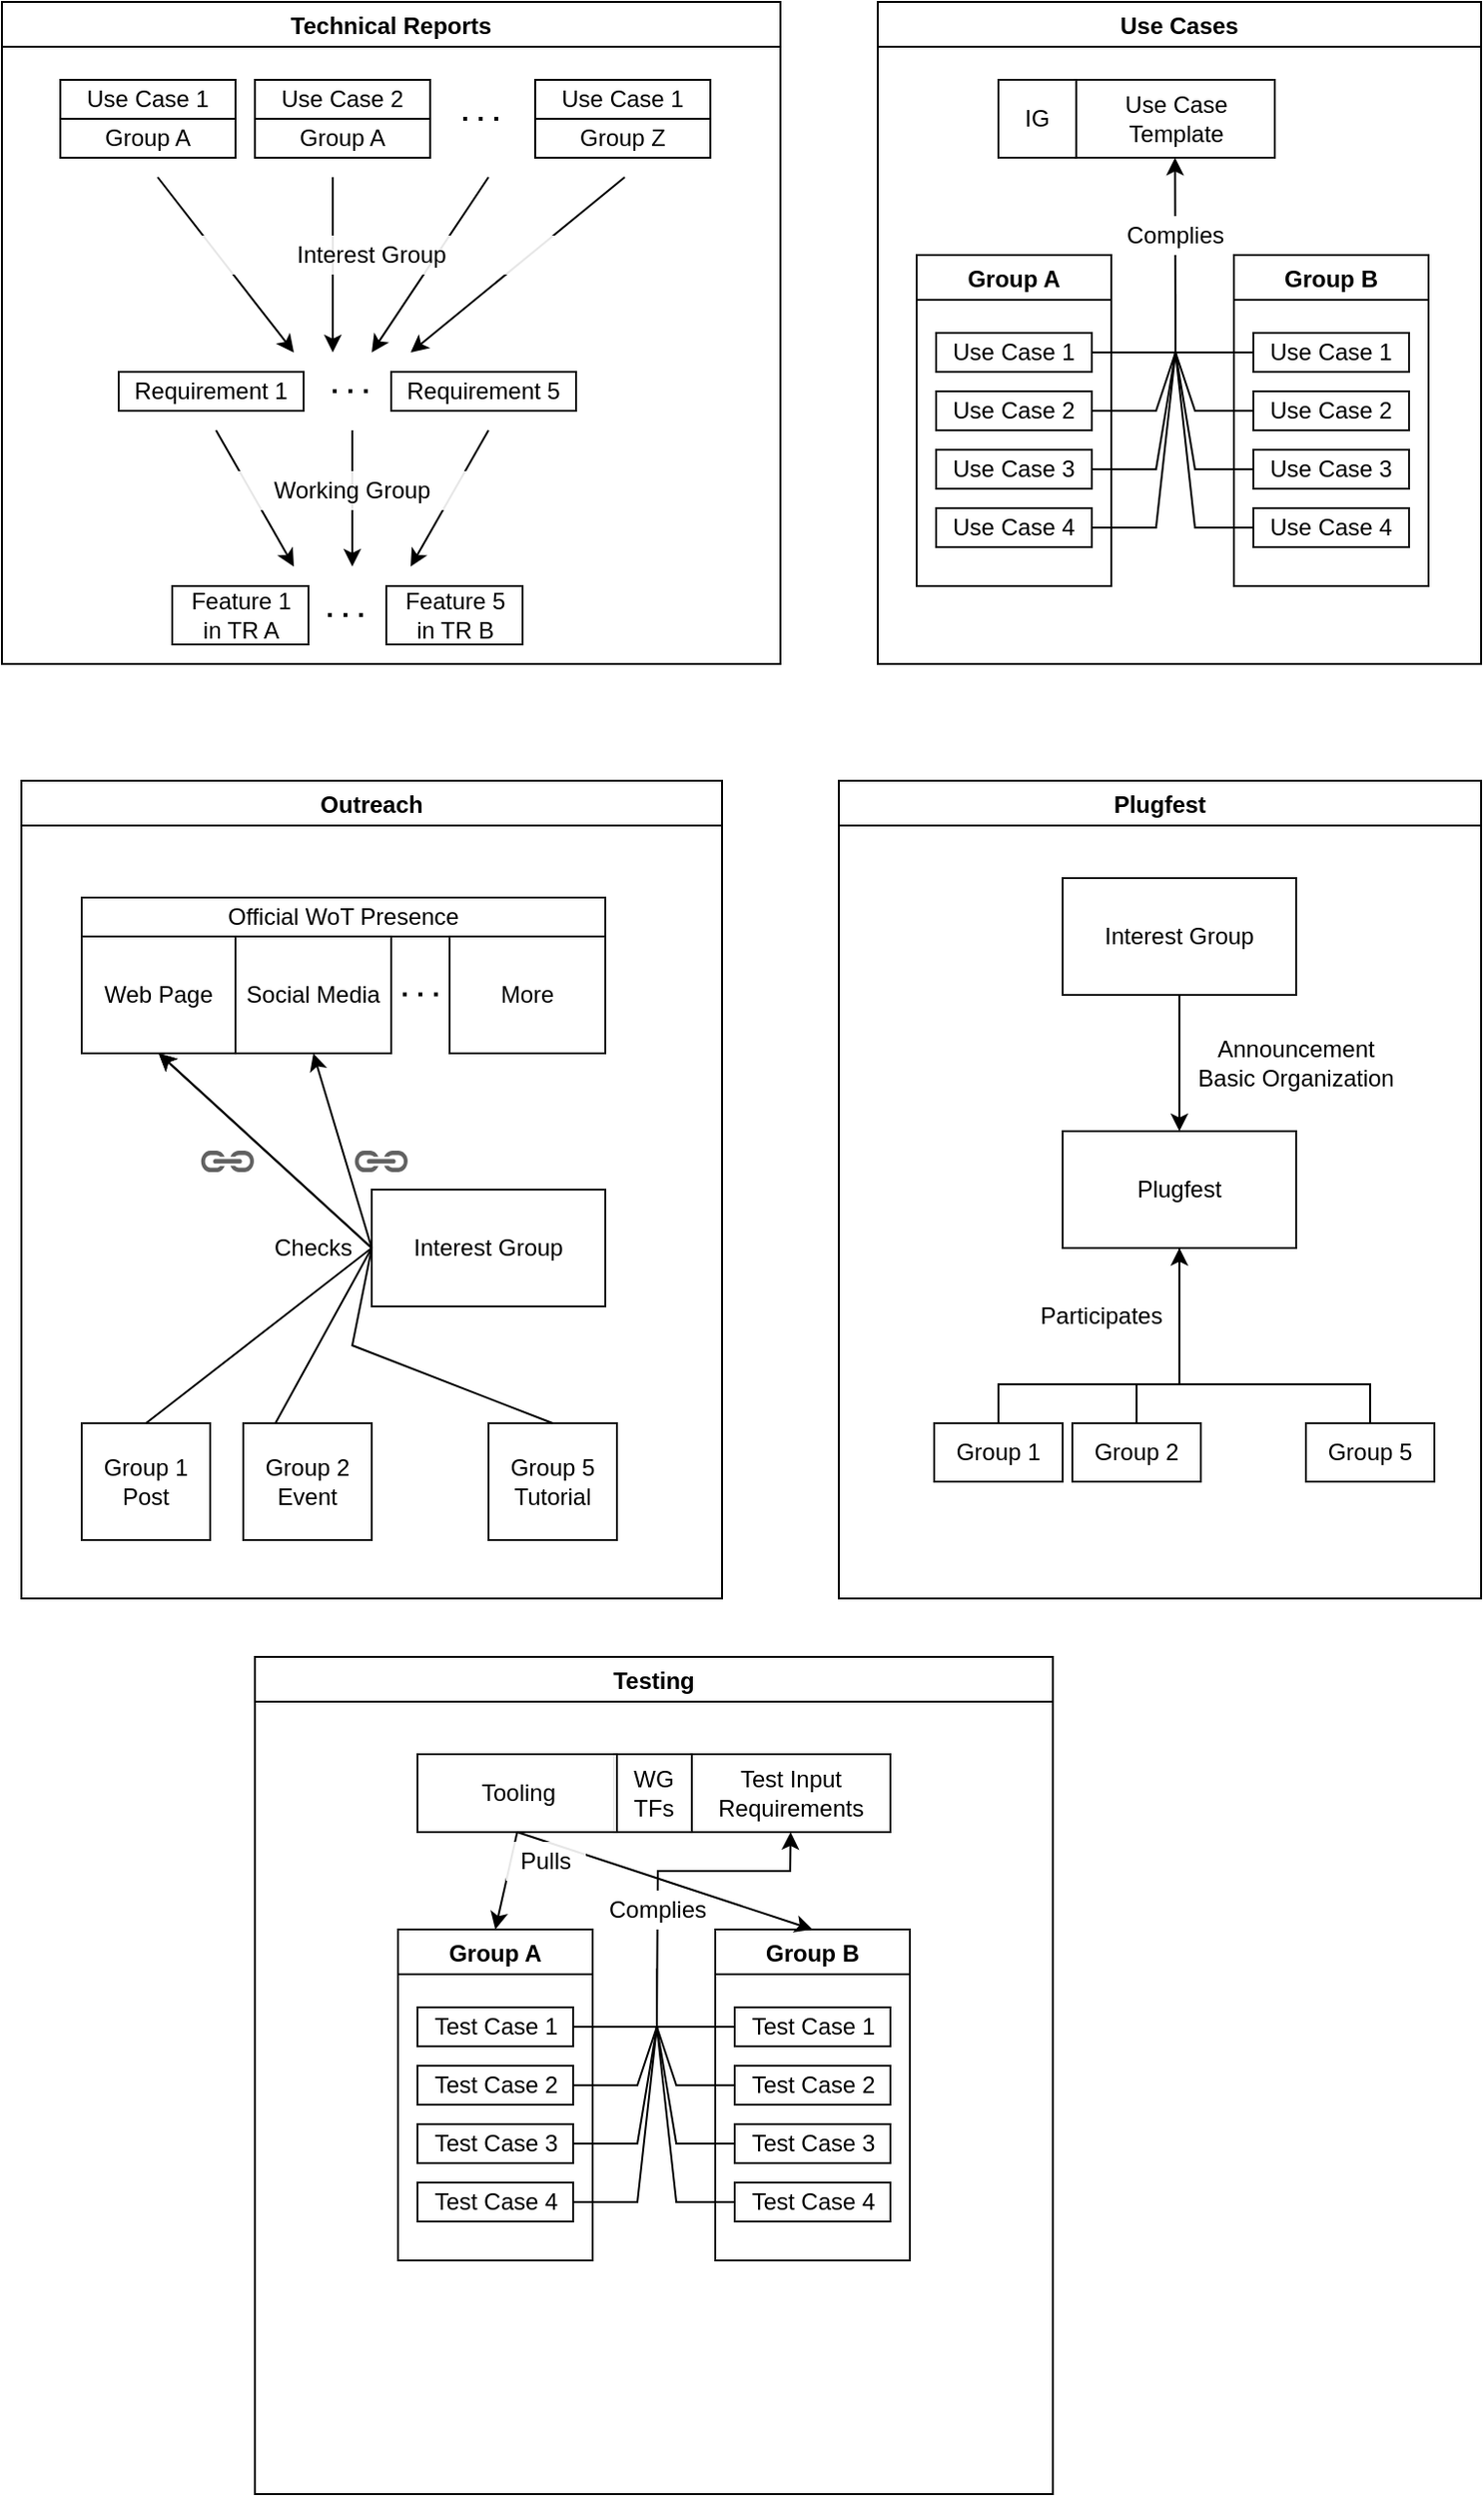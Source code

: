 <mxfile version="20.8.16" type="device"><diagram name="Page-1" id="QOIE3eYAXebJmEI2M_J3"><mxGraphModel dx="1121" dy="774" grid="1" gridSize="10" guides="1" tooltips="1" connect="1" arrows="1" fold="1" page="1" pageScale="1" pageWidth="827" pageHeight="1169" math="0" shadow="0"><root><mxCell id="0"/><mxCell id="1" parent="0"/><mxCell id="3zp3vLfGH_R06svsVB3q-1" value="Technical Reports" style="swimlane;" parent="1" vertex="1"><mxGeometry x="50" y="80" width="400" height="340" as="geometry"/></mxCell><mxCell id="3zp3vLfGH_R06svsVB3q-13" value="" style="endArrow=classic;html=1;rounded=0;" parent="3zp3vLfGH_R06svsVB3q-1" edge="1"><mxGeometry width="50" height="50" relative="1" as="geometry"><mxPoint x="80" y="90" as="sourcePoint"/><mxPoint x="150" y="180" as="targetPoint"/></mxGeometry></mxCell><mxCell id="3zp3vLfGH_R06svsVB3q-15" value="" style="group" parent="3zp3vLfGH_R06svsVB3q-1" vertex="1" connectable="0"><mxGeometry x="30" y="40" width="334" height="40" as="geometry"/></mxCell><mxCell id="3zp3vLfGH_R06svsVB3q-6" value="Use Case 1" style="rounded=0;whiteSpace=wrap;html=1;" parent="3zp3vLfGH_R06svsVB3q-15" vertex="1"><mxGeometry width="90" height="20" as="geometry"/></mxCell><mxCell id="3zp3vLfGH_R06svsVB3q-9" value="Group A" style="rounded=0;whiteSpace=wrap;html=1;" parent="3zp3vLfGH_R06svsVB3q-15" vertex="1"><mxGeometry x="100" y="20" width="90" height="20" as="geometry"/></mxCell><mxCell id="3zp3vLfGH_R06svsVB3q-10" value="Use Case 1" style="rounded=0;whiteSpace=wrap;html=1;" parent="3zp3vLfGH_R06svsVB3q-15" vertex="1"><mxGeometry x="244" width="90" height="20" as="geometry"/></mxCell><mxCell id="3zp3vLfGH_R06svsVB3q-14" value="" style="group" parent="3zp3vLfGH_R06svsVB3q-15" vertex="1" connectable="0"><mxGeometry width="334" height="40" as="geometry"/></mxCell><mxCell id="3zp3vLfGH_R06svsVB3q-7" value="Group A" style="rounded=0;whiteSpace=wrap;html=1;" parent="3zp3vLfGH_R06svsVB3q-14" vertex="1"><mxGeometry y="20" width="90" height="20" as="geometry"/></mxCell><mxCell id="3zp3vLfGH_R06svsVB3q-8" value="Use Case 2" style="rounded=0;whiteSpace=wrap;html=1;" parent="3zp3vLfGH_R06svsVB3q-14" vertex="1"><mxGeometry x="100" width="90" height="20" as="geometry"/></mxCell><mxCell id="3zp3vLfGH_R06svsVB3q-11" value="Group Z" style="rounded=0;whiteSpace=wrap;html=1;" parent="3zp3vLfGH_R06svsVB3q-14" vertex="1"><mxGeometry x="244" y="20" width="90" height="20" as="geometry"/></mxCell><mxCell id="3zp3vLfGH_R06svsVB3q-12" value="" style="endArrow=none;dashed=1;html=1;dashPattern=1 3;strokeWidth=2;rounded=0;" parent="3zp3vLfGH_R06svsVB3q-14" edge="1"><mxGeometry width="50" height="50" relative="1" as="geometry"><mxPoint x="207" y="20" as="sourcePoint"/><mxPoint x="227" y="20" as="targetPoint"/></mxGeometry></mxCell><mxCell id="3zp3vLfGH_R06svsVB3q-16" value="" style="endArrow=classic;html=1;rounded=0;" parent="3zp3vLfGH_R06svsVB3q-1" edge="1"><mxGeometry width="50" height="50" relative="1" as="geometry"><mxPoint x="170" y="90" as="sourcePoint"/><mxPoint x="170" y="180" as="targetPoint"/></mxGeometry></mxCell><mxCell id="3zp3vLfGH_R06svsVB3q-17" value="" style="endArrow=classic;html=1;rounded=0;" parent="3zp3vLfGH_R06svsVB3q-1" edge="1"><mxGeometry width="50" height="50" relative="1" as="geometry"><mxPoint x="320" y="90" as="sourcePoint"/><mxPoint x="210" y="180" as="targetPoint"/></mxGeometry></mxCell><mxCell id="3zp3vLfGH_R06svsVB3q-18" value="" style="endArrow=classic;html=1;rounded=0;" parent="3zp3vLfGH_R06svsVB3q-1" edge="1"><mxGeometry width="50" height="50" relative="1" as="geometry"><mxPoint x="250" y="90" as="sourcePoint"/><mxPoint x="190" y="180" as="targetPoint"/></mxGeometry></mxCell><mxCell id="3zp3vLfGH_R06svsVB3q-19" value="Interest Group" style="rounded=0;whiteSpace=wrap;html=1;strokeColor=none;opacity=90;" parent="3zp3vLfGH_R06svsVB3q-1" vertex="1"><mxGeometry x="80" y="120" width="220" height="20" as="geometry"/></mxCell><mxCell id="3zp3vLfGH_R06svsVB3q-25" value="" style="group" parent="3zp3vLfGH_R06svsVB3q-1" vertex="1" connectable="0"><mxGeometry x="60" y="190" width="235" height="20" as="geometry"/></mxCell><mxCell id="3zp3vLfGH_R06svsVB3q-20" value="Requirement 1" style="rounded=0;whiteSpace=wrap;html=1;opacity=90;" parent="3zp3vLfGH_R06svsVB3q-25" vertex="1"><mxGeometry width="95" height="20" as="geometry"/></mxCell><mxCell id="3zp3vLfGH_R06svsVB3q-21" value="Requirement 5" style="rounded=0;whiteSpace=wrap;html=1;opacity=90;" parent="3zp3vLfGH_R06svsVB3q-25" vertex="1"><mxGeometry x="140" width="95" height="20" as="geometry"/></mxCell><mxCell id="3zp3vLfGH_R06svsVB3q-24" value="" style="endArrow=none;dashed=1;html=1;dashPattern=1 3;strokeWidth=2;rounded=0;" parent="3zp3vLfGH_R06svsVB3q-25" edge="1"><mxGeometry width="50" height="50" relative="1" as="geometry"><mxPoint x="110.0" y="9.82" as="sourcePoint"/><mxPoint x="130.0" y="9.82" as="targetPoint"/></mxGeometry></mxCell><mxCell id="3zp3vLfGH_R06svsVB3q-29" value="" style="group" parent="3zp3vLfGH_R06svsVB3q-1" vertex="1" connectable="0"><mxGeometry x="87.5" y="300" width="180" height="30" as="geometry"/></mxCell><mxCell id="3zp3vLfGH_R06svsVB3q-26" value="Feature 1&lt;br&gt;in TR A" style="rounded=0;whiteSpace=wrap;html=1;opacity=90;" parent="3zp3vLfGH_R06svsVB3q-29" vertex="1"><mxGeometry width="70" height="30" as="geometry"/></mxCell><mxCell id="3zp3vLfGH_R06svsVB3q-27" value="Feature 5&lt;br&gt;in TR B" style="rounded=0;whiteSpace=wrap;html=1;opacity=90;" parent="3zp3vLfGH_R06svsVB3q-29" vertex="1"><mxGeometry x="110" width="70" height="30" as="geometry"/></mxCell><mxCell id="3zp3vLfGH_R06svsVB3q-28" value="" style="endArrow=none;dashed=1;html=1;dashPattern=1 3;strokeWidth=2;rounded=0;" parent="3zp3vLfGH_R06svsVB3q-29" edge="1"><mxGeometry width="50" height="50" relative="1" as="geometry"><mxPoint x="80" y="14.82" as="sourcePoint"/><mxPoint x="100" y="14.82" as="targetPoint"/></mxGeometry></mxCell><mxCell id="3zp3vLfGH_R06svsVB3q-30" value="" style="endArrow=classic;html=1;rounded=0;" parent="3zp3vLfGH_R06svsVB3q-1" edge="1"><mxGeometry width="50" height="50" relative="1" as="geometry"><mxPoint x="110" y="220" as="sourcePoint"/><mxPoint x="150" y="290" as="targetPoint"/></mxGeometry></mxCell><mxCell id="3zp3vLfGH_R06svsVB3q-31" value="" style="endArrow=classic;html=1;rounded=0;" parent="3zp3vLfGH_R06svsVB3q-1" edge="1"><mxGeometry width="50" height="50" relative="1" as="geometry"><mxPoint x="250" y="220" as="sourcePoint"/><mxPoint x="210" y="290" as="targetPoint"/></mxGeometry></mxCell><mxCell id="3zp3vLfGH_R06svsVB3q-32" value="" style="endArrow=classic;html=1;rounded=0;" parent="3zp3vLfGH_R06svsVB3q-1" edge="1"><mxGeometry width="50" height="50" relative="1" as="geometry"><mxPoint x="180" y="220" as="sourcePoint"/><mxPoint x="180" y="290" as="targetPoint"/></mxGeometry></mxCell><mxCell id="3zp3vLfGH_R06svsVB3q-33" value="Working Group" style="rounded=0;whiteSpace=wrap;html=1;strokeColor=none;opacity=90;" parent="3zp3vLfGH_R06svsVB3q-1" vertex="1"><mxGeometry x="70" y="241" width="220" height="20" as="geometry"/></mxCell><mxCell id="3zp3vLfGH_R06svsVB3q-2" value="Outreach" style="swimlane;" parent="1" vertex="1"><mxGeometry x="60" y="480" width="360" height="420" as="geometry"/></mxCell><mxCell id="3zp3vLfGH_R06svsVB3q-58" value="Official WoT Presence" style="rounded=0;whiteSpace=wrap;html=1;fillColor=default;opacity=90;" parent="3zp3vLfGH_R06svsVB3q-2" vertex="1"><mxGeometry x="31" y="60" width="269" height="20" as="geometry"/></mxCell><mxCell id="3zp3vLfGH_R06svsVB3q-59" value="Web Page" style="rounded=0;whiteSpace=wrap;html=1;fillColor=default;opacity=90;" parent="3zp3vLfGH_R06svsVB3q-2" vertex="1"><mxGeometry x="31" y="80" width="79" height="60" as="geometry"/></mxCell><mxCell id="3zp3vLfGH_R06svsVB3q-60" value="Social Media" style="rounded=0;whiteSpace=wrap;html=1;fillColor=default;opacity=90;" parent="3zp3vLfGH_R06svsVB3q-2" vertex="1"><mxGeometry x="110" y="80" width="80" height="60" as="geometry"/></mxCell><mxCell id="3zp3vLfGH_R06svsVB3q-61" value="More" style="rounded=0;whiteSpace=wrap;html=1;fillColor=default;opacity=90;" parent="3zp3vLfGH_R06svsVB3q-2" vertex="1"><mxGeometry x="220" y="80" width="80" height="60" as="geometry"/></mxCell><mxCell id="3zp3vLfGH_R06svsVB3q-62" value="" style="endArrow=none;dashed=1;html=1;dashPattern=1 3;strokeWidth=2;rounded=0;" parent="3zp3vLfGH_R06svsVB3q-2" edge="1"><mxGeometry width="50" height="50" relative="1" as="geometry"><mxPoint x="196" y="109.8" as="sourcePoint"/><mxPoint x="216" y="109.8" as="targetPoint"/></mxGeometry></mxCell><mxCell id="3zp3vLfGH_R06svsVB3q-63" value="Group 1&lt;br&gt;Post" style="rounded=0;whiteSpace=wrap;html=1;fillColor=default;opacity=90;" parent="3zp3vLfGH_R06svsVB3q-2" vertex="1"><mxGeometry x="31" y="330" width="66" height="60" as="geometry"/></mxCell><mxCell id="3zp3vLfGH_R06svsVB3q-64" value="Group 2&lt;br&gt;Event" style="rounded=0;whiteSpace=wrap;html=1;fillColor=default;opacity=90;" parent="3zp3vLfGH_R06svsVB3q-2" vertex="1"><mxGeometry x="114" y="330" width="66" height="60" as="geometry"/></mxCell><mxCell id="3zp3vLfGH_R06svsVB3q-65" value="Interest Group" style="rounded=0;whiteSpace=wrap;html=1;fillColor=default;opacity=90;" parent="3zp3vLfGH_R06svsVB3q-2" vertex="1"><mxGeometry x="180" y="210" width="120" height="60" as="geometry"/></mxCell><mxCell id="3zp3vLfGH_R06svsVB3q-66" value="Group 5&lt;br&gt;Tutorial" style="rounded=0;whiteSpace=wrap;html=1;fillColor=default;opacity=90;" parent="3zp3vLfGH_R06svsVB3q-2" vertex="1"><mxGeometry x="240" y="330" width="66" height="60" as="geometry"/></mxCell><mxCell id="3zp3vLfGH_R06svsVB3q-67" value="" style="endArrow=classic;html=1;rounded=0;entryX=0.5;entryY=1;entryDx=0;entryDy=0;exitX=0.5;exitY=0;exitDx=0;exitDy=0;" parent="3zp3vLfGH_R06svsVB3q-2" source="3zp3vLfGH_R06svsVB3q-63" target="3zp3vLfGH_R06svsVB3q-60" edge="1"><mxGeometry width="50" height="50" relative="1" as="geometry"><mxPoint x="70" y="320" as="sourcePoint"/><mxPoint x="120" y="270" as="targetPoint"/><Array as="points"><mxPoint x="180" y="240"/></Array></mxGeometry></mxCell><mxCell id="3zp3vLfGH_R06svsVB3q-68" value="" style="sketch=0;pointerEvents=1;shadow=0;dashed=0;html=1;strokeColor=none;fillColor=#505050;labelPosition=center;verticalLabelPosition=bottom;verticalAlign=top;outlineConnect=0;align=center;shape=mxgraph.office.concepts.link;opacity=90;" parent="3zp3vLfGH_R06svsVB3q-2" vertex="1"><mxGeometry x="92" y="190" width="28" height="11" as="geometry"/></mxCell><mxCell id="3zp3vLfGH_R06svsVB3q-69" value="Checks" style="text;html=1;strokeColor=none;fillColor=none;align=center;verticalAlign=middle;whiteSpace=wrap;rounded=0;" parent="3zp3vLfGH_R06svsVB3q-2" vertex="1"><mxGeometry x="120" y="225" width="60" height="30" as="geometry"/></mxCell><mxCell id="3zp3vLfGH_R06svsVB3q-70" value="" style="endArrow=classic;html=1;rounded=0;entryX=0.5;entryY=1;entryDx=0;entryDy=0;exitX=0.25;exitY=0;exitDx=0;exitDy=0;" parent="3zp3vLfGH_R06svsVB3q-2" source="3zp3vLfGH_R06svsVB3q-64" target="3zp3vLfGH_R06svsVB3q-59" edge="1"><mxGeometry width="50" height="50" relative="1" as="geometry"><mxPoint x="60" y="310" as="sourcePoint"/><mxPoint x="110" y="260" as="targetPoint"/><Array as="points"><mxPoint x="180" y="240"/></Array></mxGeometry></mxCell><mxCell id="3zp3vLfGH_R06svsVB3q-71" value="" style="endArrow=classic;html=1;rounded=0;exitX=0.5;exitY=0;exitDx=0;exitDy=0;entryX=0.5;entryY=1;entryDx=0;entryDy=0;" parent="3zp3vLfGH_R06svsVB3q-2" source="3zp3vLfGH_R06svsVB3q-66" target="3zp3vLfGH_R06svsVB3q-59" edge="1"><mxGeometry width="50" height="50" relative="1" as="geometry"><mxPoint x="220" y="330" as="sourcePoint"/><mxPoint x="270" y="280" as="targetPoint"/><Array as="points"><mxPoint x="170" y="290"/><mxPoint x="180" y="240"/></Array></mxGeometry></mxCell><mxCell id="3zp3vLfGH_R06svsVB3q-72" value="" style="sketch=0;pointerEvents=1;shadow=0;dashed=0;html=1;strokeColor=none;fillColor=#505050;labelPosition=center;verticalLabelPosition=bottom;verticalAlign=top;outlineConnect=0;align=center;shape=mxgraph.office.concepts.link;opacity=90;" parent="3zp3vLfGH_R06svsVB3q-2" vertex="1"><mxGeometry x="171" y="190" width="28" height="11" as="geometry"/></mxCell><mxCell id="3zp3vLfGH_R06svsVB3q-3" value="Use Cases" style="swimlane;" parent="1" vertex="1"><mxGeometry x="500" y="80" width="310" height="340" as="geometry"/></mxCell><mxCell id="3zp3vLfGH_R06svsVB3q-42" value="" style="endArrow=classic;html=1;rounded=0;exitX=1;exitY=0.5;exitDx=0;exitDy=0;entryX=0.5;entryY=1;entryDx=0;entryDy=0;" parent="3zp3vLfGH_R06svsVB3q-3" source="3zp3vLfGH_R06svsVB3q-35" target="3zp3vLfGH_R06svsVB3q-34" edge="1"><mxGeometry width="50" height="50" relative="1" as="geometry"><mxPoint x="130" y="195" as="sourcePoint"/><mxPoint x="180" y="145" as="targetPoint"/><Array as="points"><mxPoint x="153" y="180"/></Array></mxGeometry></mxCell><mxCell id="3zp3vLfGH_R06svsVB3q-44" value="" style="group" parent="3zp3vLfGH_R06svsVB3q-3" vertex="1" connectable="0"><mxGeometry x="62" y="40" width="142" height="40" as="geometry"/></mxCell><mxCell id="3zp3vLfGH_R06svsVB3q-34" value="Use Case Template" style="rounded=0;whiteSpace=wrap;html=1;opacity=90;" parent="3zp3vLfGH_R06svsVB3q-44" vertex="1"><mxGeometry x="39.5" width="102.5" height="40" as="geometry"/></mxCell><mxCell id="3zp3vLfGH_R06svsVB3q-41" value="IG" style="rounded=0;whiteSpace=wrap;html=1;opacity=90;" parent="3zp3vLfGH_R06svsVB3q-44" vertex="1"><mxGeometry width="40" height="40" as="geometry"/></mxCell><mxCell id="3zp3vLfGH_R06svsVB3q-35" value="Use Case 1" style="rounded=0;whiteSpace=wrap;html=1;opacity=90;" parent="3zp3vLfGH_R06svsVB3q-3" vertex="1"><mxGeometry x="30" y="170" width="80" height="20" as="geometry"/></mxCell><mxCell id="3zp3vLfGH_R06svsVB3q-36" value="Use Case 2" style="rounded=0;whiteSpace=wrap;html=1;opacity=90;" parent="3zp3vLfGH_R06svsVB3q-3" vertex="1"><mxGeometry x="30" y="200" width="80" height="20" as="geometry"/></mxCell><mxCell id="3zp3vLfGH_R06svsVB3q-37" value="Use Case 3" style="rounded=0;whiteSpace=wrap;html=1;opacity=90;" parent="3zp3vLfGH_R06svsVB3q-3" vertex="1"><mxGeometry x="30" y="230" width="80" height="20" as="geometry"/></mxCell><mxCell id="3zp3vLfGH_R06svsVB3q-38" value="Use Case 4" style="rounded=0;whiteSpace=wrap;html=1;opacity=90;" parent="3zp3vLfGH_R06svsVB3q-3" vertex="1"><mxGeometry x="30" y="260" width="80" height="20" as="geometry"/></mxCell><mxCell id="3zp3vLfGH_R06svsVB3q-39" value="Group A" style="swimlane;opacity=90;" parent="3zp3vLfGH_R06svsVB3q-3" vertex="1"><mxGeometry x="20" y="130" width="100" height="170" as="geometry"/></mxCell><mxCell id="3zp3vLfGH_R06svsVB3q-43" value="" style="endArrow=none;html=1;rounded=0;exitX=1;exitY=0.5;exitDx=0;exitDy=0;endFill=0;" parent="3zp3vLfGH_R06svsVB3q-39" edge="1"><mxGeometry width="50" height="50" relative="1" as="geometry"><mxPoint x="90" y="80" as="sourcePoint"/><mxPoint x="133" y="50" as="targetPoint"/><Array as="points"><mxPoint x="123" y="80"/></Array></mxGeometry></mxCell><mxCell id="3zp3vLfGH_R06svsVB3q-45" value="" style="endArrow=none;html=1;rounded=0;exitX=1;exitY=0.5;exitDx=0;exitDy=0;endFill=0;" parent="3zp3vLfGH_R06svsVB3q-3" edge="1"><mxGeometry width="50" height="50" relative="1" as="geometry"><mxPoint x="110.0" y="240" as="sourcePoint"/><mxPoint x="153" y="180" as="targetPoint"/><Array as="points"><mxPoint x="143" y="240"/></Array></mxGeometry></mxCell><mxCell id="3zp3vLfGH_R06svsVB3q-46" value="" style="endArrow=none;html=1;rounded=0;exitX=1;exitY=0.5;exitDx=0;exitDy=0;endFill=0;" parent="3zp3vLfGH_R06svsVB3q-3" edge="1"><mxGeometry width="50" height="50" relative="1" as="geometry"><mxPoint x="110.0" y="270" as="sourcePoint"/><mxPoint x="153" y="180" as="targetPoint"/><Array as="points"><mxPoint x="143" y="270"/></Array></mxGeometry></mxCell><mxCell id="3zp3vLfGH_R06svsVB3q-47" value="Complies" style="text;html=1;align=center;verticalAlign=middle;whiteSpace=wrap;rounded=0;fillColor=default;" parent="3zp3vLfGH_R06svsVB3q-3" vertex="1"><mxGeometry x="123" y="110" width="60" height="20" as="geometry"/></mxCell><mxCell id="3zp3vLfGH_R06svsVB3q-48" value="Use Case 1" style="rounded=0;whiteSpace=wrap;html=1;opacity=90;" parent="3zp3vLfGH_R06svsVB3q-3" vertex="1"><mxGeometry x="193" y="170" width="80" height="20" as="geometry"/></mxCell><mxCell id="3zp3vLfGH_R06svsVB3q-49" value="Use Case 2" style="rounded=0;whiteSpace=wrap;html=1;opacity=90;" parent="3zp3vLfGH_R06svsVB3q-3" vertex="1"><mxGeometry x="193" y="200" width="80" height="20" as="geometry"/></mxCell><mxCell id="3zp3vLfGH_R06svsVB3q-50" value="Use Case 3" style="rounded=0;whiteSpace=wrap;html=1;opacity=90;" parent="3zp3vLfGH_R06svsVB3q-3" vertex="1"><mxGeometry x="193" y="230" width="80" height="20" as="geometry"/></mxCell><mxCell id="3zp3vLfGH_R06svsVB3q-51" value="Use Case 4" style="rounded=0;whiteSpace=wrap;html=1;opacity=90;" parent="3zp3vLfGH_R06svsVB3q-3" vertex="1"><mxGeometry x="193" y="260" width="80" height="20" as="geometry"/></mxCell><mxCell id="3zp3vLfGH_R06svsVB3q-52" value="Group B" style="swimlane;opacity=90;" parent="3zp3vLfGH_R06svsVB3q-3" vertex="1"><mxGeometry x="183" y="130" width="100" height="170" as="geometry"/></mxCell><mxCell id="3zp3vLfGH_R06svsVB3q-54" value="" style="endArrow=none;html=1;rounded=0;exitX=1;exitY=0.5;exitDx=0;exitDy=0;endFill=0;" parent="3zp3vLfGH_R06svsVB3q-52" edge="1"><mxGeometry width="50" height="50" relative="1" as="geometry"><mxPoint x="10" y="50" as="sourcePoint"/><mxPoint x="-30" y="20" as="targetPoint"/><Array as="points"><mxPoint x="-30" y="50"/></Array></mxGeometry></mxCell><mxCell id="3zp3vLfGH_R06svsVB3q-55" value="" style="endArrow=none;html=1;rounded=0;exitX=1;exitY=0.5;exitDx=0;exitDy=0;endFill=0;" parent="3zp3vLfGH_R06svsVB3q-3" edge="1"><mxGeometry width="50" height="50" relative="1" as="geometry"><mxPoint x="193" y="210" as="sourcePoint"/><mxPoint x="153" y="180" as="targetPoint"/><Array as="points"><mxPoint x="163" y="210"/></Array></mxGeometry></mxCell><mxCell id="3zp3vLfGH_R06svsVB3q-56" value="" style="endArrow=none;html=1;rounded=0;exitX=1;exitY=0.5;exitDx=0;exitDy=0;endFill=0;" parent="3zp3vLfGH_R06svsVB3q-3" edge="1"><mxGeometry width="50" height="50" relative="1" as="geometry"><mxPoint x="193" y="240" as="sourcePoint"/><mxPoint x="153" y="180" as="targetPoint"/><Array as="points"><mxPoint x="163" y="240"/></Array></mxGeometry></mxCell><mxCell id="3zp3vLfGH_R06svsVB3q-57" value="" style="endArrow=none;html=1;rounded=0;exitX=1;exitY=0.5;exitDx=0;exitDy=0;endFill=0;" parent="3zp3vLfGH_R06svsVB3q-3" edge="1"><mxGeometry width="50" height="50" relative="1" as="geometry"><mxPoint x="193" y="270" as="sourcePoint"/><mxPoint x="153" y="180" as="targetPoint"/><Array as="points"><mxPoint x="163" y="270"/></Array></mxGeometry></mxCell><mxCell id="3zp3vLfGH_R06svsVB3q-4" value="Plugfest" style="swimlane;" parent="1" vertex="1"><mxGeometry x="480" y="480" width="330" height="420" as="geometry"/></mxCell><mxCell id="3zp3vLfGH_R06svsVB3q-73" value="Interest Group" style="rounded=0;whiteSpace=wrap;html=1;fillColor=default;opacity=90;" parent="3zp3vLfGH_R06svsVB3q-4" vertex="1"><mxGeometry x="115" y="50" width="120" height="60" as="geometry"/></mxCell><mxCell id="3zp3vLfGH_R06svsVB3q-74" value="Plugfest" style="rounded=0;whiteSpace=wrap;html=1;fillColor=default;opacity=90;" parent="3zp3vLfGH_R06svsVB3q-4" vertex="1"><mxGeometry x="115" y="180" width="120" height="60" as="geometry"/></mxCell><mxCell id="3zp3vLfGH_R06svsVB3q-75" value="" style="endArrow=classic;html=1;rounded=0;entryX=0.5;entryY=0;entryDx=0;entryDy=0;exitX=0.5;exitY=1;exitDx=0;exitDy=0;" parent="3zp3vLfGH_R06svsVB3q-4" source="3zp3vLfGH_R06svsVB3q-73" target="3zp3vLfGH_R06svsVB3q-74" edge="1"><mxGeometry width="50" height="50" relative="1" as="geometry"><mxPoint x="50" y="170" as="sourcePoint"/><mxPoint x="100" y="120" as="targetPoint"/></mxGeometry></mxCell><mxCell id="3zp3vLfGH_R06svsVB3q-76" value="Announcement&lt;br&gt;Basic Organization" style="text;html=1;strokeColor=none;fillColor=none;align=center;verticalAlign=middle;whiteSpace=wrap;rounded=0;" parent="3zp3vLfGH_R06svsVB3q-4" vertex="1"><mxGeometry x="180" y="130" width="110" height="30" as="geometry"/></mxCell><mxCell id="3zp3vLfGH_R06svsVB3q-80" style="edgeStyle=orthogonalEdgeStyle;rounded=0;orthogonalLoop=1;jettySize=auto;html=1;entryX=0.5;entryY=1;entryDx=0;entryDy=0;endArrow=none;endFill=0;" parent="3zp3vLfGH_R06svsVB3q-4" source="3zp3vLfGH_R06svsVB3q-77" target="3zp3vLfGH_R06svsVB3q-74" edge="1"><mxGeometry relative="1" as="geometry"><Array as="points"><mxPoint x="82" y="310"/><mxPoint x="175" y="310"/></Array></mxGeometry></mxCell><mxCell id="3zp3vLfGH_R06svsVB3q-77" value="Group 1" style="rounded=0;whiteSpace=wrap;html=1;fillColor=default;opacity=90;" parent="3zp3vLfGH_R06svsVB3q-4" vertex="1"><mxGeometry x="49" y="330" width="66" height="30" as="geometry"/></mxCell><mxCell id="3zp3vLfGH_R06svsVB3q-81" style="edgeStyle=orthogonalEdgeStyle;rounded=0;orthogonalLoop=1;jettySize=auto;html=1;endArrow=none;endFill=0;" parent="3zp3vLfGH_R06svsVB3q-4" source="3zp3vLfGH_R06svsVB3q-78" target="3zp3vLfGH_R06svsVB3q-74" edge="1"><mxGeometry relative="1" as="geometry"><Array as="points"><mxPoint x="153" y="310"/><mxPoint x="175" y="310"/></Array></mxGeometry></mxCell><mxCell id="3zp3vLfGH_R06svsVB3q-78" value="Group 2" style="rounded=0;whiteSpace=wrap;html=1;fillColor=default;opacity=90;" parent="3zp3vLfGH_R06svsVB3q-4" vertex="1"><mxGeometry x="120" y="330" width="66" height="30" as="geometry"/></mxCell><mxCell id="3zp3vLfGH_R06svsVB3q-82" style="edgeStyle=orthogonalEdgeStyle;rounded=0;orthogonalLoop=1;jettySize=auto;html=1;entryX=0.5;entryY=1;entryDx=0;entryDy=0;endArrow=classic;endFill=1;" parent="3zp3vLfGH_R06svsVB3q-4" source="3zp3vLfGH_R06svsVB3q-79" target="3zp3vLfGH_R06svsVB3q-74" edge="1"><mxGeometry relative="1" as="geometry"><Array as="points"><mxPoint x="273" y="310"/><mxPoint x="175" y="310"/></Array></mxGeometry></mxCell><mxCell id="3zp3vLfGH_R06svsVB3q-79" value="Group 5" style="rounded=0;whiteSpace=wrap;html=1;fillColor=default;opacity=90;" parent="3zp3vLfGH_R06svsVB3q-4" vertex="1"><mxGeometry x="240" y="330" width="66" height="30" as="geometry"/></mxCell><mxCell id="3zp3vLfGH_R06svsVB3q-83" value="Participates" style="text;html=1;strokeColor=none;fillColor=none;align=center;verticalAlign=middle;whiteSpace=wrap;rounded=0;" parent="3zp3vLfGH_R06svsVB3q-4" vertex="1"><mxGeometry x="95" y="260" width="80" height="30" as="geometry"/></mxCell><mxCell id="3zp3vLfGH_R06svsVB3q-5" value="Testing" style="swimlane;" parent="1" vertex="1"><mxGeometry x="180" y="930" width="410" height="430" as="geometry"/></mxCell><mxCell id="FFj_AiIUNrqd1PiDn_cG-2" value="" style="group" vertex="1" connectable="0" parent="3zp3vLfGH_R06svsVB3q-5"><mxGeometry x="184.5" y="50" width="142" height="40" as="geometry"/></mxCell><mxCell id="FFj_AiIUNrqd1PiDn_cG-3" value="Test Input Requirements" style="rounded=0;whiteSpace=wrap;html=1;opacity=90;" vertex="1" parent="FFj_AiIUNrqd1PiDn_cG-2"><mxGeometry x="39.5" width="102.5" height="40" as="geometry"/></mxCell><mxCell id="FFj_AiIUNrqd1PiDn_cG-4" value="WG&lt;br&gt;TFs" style="rounded=0;whiteSpace=wrap;html=1;opacity=90;" vertex="1" parent="FFj_AiIUNrqd1PiDn_cG-2"><mxGeometry width="40" height="40" as="geometry"/></mxCell><mxCell id="FFj_AiIUNrqd1PiDn_cG-5" value="Test Case 1" style="rounded=0;whiteSpace=wrap;html=1;opacity=90;" vertex="1" parent="3zp3vLfGH_R06svsVB3q-5"><mxGeometry x="83.5" y="180" width="80" height="20" as="geometry"/></mxCell><mxCell id="FFj_AiIUNrqd1PiDn_cG-1" value="" style="endArrow=classic;html=1;rounded=0;exitX=1;exitY=0.5;exitDx=0;exitDy=0;entryX=0.5;entryY=1;entryDx=0;entryDy=0;" edge="1" parent="3zp3vLfGH_R06svsVB3q-5" source="FFj_AiIUNrqd1PiDn_cG-5" target="FFj_AiIUNrqd1PiDn_cG-3"><mxGeometry width="50" height="50" relative="1" as="geometry"><mxPoint x="-316.5" y="125" as="sourcePoint"/><mxPoint x="207" y="110" as="targetPoint"/><Array as="points"><mxPoint x="206.5" y="190"/><mxPoint x="207" y="110"/><mxPoint x="275" y="110"/></Array></mxGeometry></mxCell><mxCell id="FFj_AiIUNrqd1PiDn_cG-6" value="Test&amp;nbsp;Case 2" style="rounded=0;whiteSpace=wrap;html=1;opacity=90;" vertex="1" parent="3zp3vLfGH_R06svsVB3q-5"><mxGeometry x="83.5" y="210" width="80" height="20" as="geometry"/></mxCell><mxCell id="FFj_AiIUNrqd1PiDn_cG-7" value="Test&amp;nbsp;Case 3" style="rounded=0;whiteSpace=wrap;html=1;opacity=90;" vertex="1" parent="3zp3vLfGH_R06svsVB3q-5"><mxGeometry x="83.5" y="240" width="80" height="20" as="geometry"/></mxCell><mxCell id="FFj_AiIUNrqd1PiDn_cG-8" value="Test&amp;nbsp;Case 4" style="rounded=0;whiteSpace=wrap;html=1;opacity=90;" vertex="1" parent="3zp3vLfGH_R06svsVB3q-5"><mxGeometry x="83.5" y="270" width="80" height="20" as="geometry"/></mxCell><mxCell id="FFj_AiIUNrqd1PiDn_cG-9" value="Group A" style="swimlane;opacity=90;" vertex="1" parent="3zp3vLfGH_R06svsVB3q-5"><mxGeometry x="73.5" y="140" width="100" height="170" as="geometry"/></mxCell><mxCell id="FFj_AiIUNrqd1PiDn_cG-10" value="" style="endArrow=none;html=1;rounded=0;exitX=1;exitY=0.5;exitDx=0;exitDy=0;endFill=0;" edge="1" parent="FFj_AiIUNrqd1PiDn_cG-9"><mxGeometry width="50" height="50" relative="1" as="geometry"><mxPoint x="90" y="80" as="sourcePoint"/><mxPoint x="133" y="50" as="targetPoint"/><Array as="points"><mxPoint x="123" y="80"/></Array></mxGeometry></mxCell><mxCell id="FFj_AiIUNrqd1PiDn_cG-11" value="" style="endArrow=none;html=1;rounded=0;exitX=1;exitY=0.5;exitDx=0;exitDy=0;endFill=0;" edge="1" parent="3zp3vLfGH_R06svsVB3q-5"><mxGeometry width="50" height="50" relative="1" as="geometry"><mxPoint x="163.5" y="250" as="sourcePoint"/><mxPoint x="206.5" y="190" as="targetPoint"/><Array as="points"><mxPoint x="196.5" y="250"/></Array></mxGeometry></mxCell><mxCell id="FFj_AiIUNrqd1PiDn_cG-12" value="" style="endArrow=none;html=1;rounded=0;exitX=1;exitY=0.5;exitDx=0;exitDy=0;endFill=0;" edge="1" parent="3zp3vLfGH_R06svsVB3q-5"><mxGeometry width="50" height="50" relative="1" as="geometry"><mxPoint x="163.5" y="280" as="sourcePoint"/><mxPoint x="206.5" y="190" as="targetPoint"/><Array as="points"><mxPoint x="196.5" y="280"/></Array></mxGeometry></mxCell><mxCell id="FFj_AiIUNrqd1PiDn_cG-13" value="Complies" style="text;html=1;align=center;verticalAlign=middle;whiteSpace=wrap;rounded=0;fillColor=default;" vertex="1" parent="3zp3vLfGH_R06svsVB3q-5"><mxGeometry x="176.5" y="120" width="60" height="20" as="geometry"/></mxCell><mxCell id="FFj_AiIUNrqd1PiDn_cG-14" value="Test&amp;nbsp;Case 1" style="rounded=0;whiteSpace=wrap;html=1;opacity=90;" vertex="1" parent="3zp3vLfGH_R06svsVB3q-5"><mxGeometry x="246.5" y="180" width="80" height="20" as="geometry"/></mxCell><mxCell id="FFj_AiIUNrqd1PiDn_cG-15" value="Test&amp;nbsp;Case 2" style="rounded=0;whiteSpace=wrap;html=1;opacity=90;" vertex="1" parent="3zp3vLfGH_R06svsVB3q-5"><mxGeometry x="246.5" y="210" width="80" height="20" as="geometry"/></mxCell><mxCell id="FFj_AiIUNrqd1PiDn_cG-16" value="Test&amp;nbsp;Case 3" style="rounded=0;whiteSpace=wrap;html=1;opacity=90;" vertex="1" parent="3zp3vLfGH_R06svsVB3q-5"><mxGeometry x="246.5" y="240" width="80" height="20" as="geometry"/></mxCell><mxCell id="FFj_AiIUNrqd1PiDn_cG-17" value="Test&amp;nbsp;Case 4" style="rounded=0;whiteSpace=wrap;html=1;opacity=90;" vertex="1" parent="3zp3vLfGH_R06svsVB3q-5"><mxGeometry x="246.5" y="270" width="80" height="20" as="geometry"/></mxCell><mxCell id="FFj_AiIUNrqd1PiDn_cG-18" value="Group B" style="swimlane;opacity=90;" vertex="1" parent="3zp3vLfGH_R06svsVB3q-5"><mxGeometry x="236.5" y="140" width="100" height="170" as="geometry"/></mxCell><mxCell id="FFj_AiIUNrqd1PiDn_cG-19" value="" style="endArrow=none;html=1;rounded=0;exitX=1;exitY=0.5;exitDx=0;exitDy=0;endFill=0;" edge="1" parent="FFj_AiIUNrqd1PiDn_cG-18"><mxGeometry width="50" height="50" relative="1" as="geometry"><mxPoint x="10" y="50" as="sourcePoint"/><mxPoint x="-30" y="20" as="targetPoint"/><Array as="points"><mxPoint x="-30" y="50"/></Array></mxGeometry></mxCell><mxCell id="FFj_AiIUNrqd1PiDn_cG-20" value="" style="endArrow=none;html=1;rounded=0;exitX=1;exitY=0.5;exitDx=0;exitDy=0;endFill=0;" edge="1" parent="3zp3vLfGH_R06svsVB3q-5"><mxGeometry width="50" height="50" relative="1" as="geometry"><mxPoint x="246.5" y="220" as="sourcePoint"/><mxPoint x="206.5" y="190" as="targetPoint"/><Array as="points"><mxPoint x="216.5" y="220"/></Array></mxGeometry></mxCell><mxCell id="FFj_AiIUNrqd1PiDn_cG-21" value="" style="endArrow=none;html=1;rounded=0;exitX=1;exitY=0.5;exitDx=0;exitDy=0;endFill=0;" edge="1" parent="3zp3vLfGH_R06svsVB3q-5"><mxGeometry width="50" height="50" relative="1" as="geometry"><mxPoint x="246.5" y="250" as="sourcePoint"/><mxPoint x="206.5" y="190" as="targetPoint"/><Array as="points"><mxPoint x="216.5" y="250"/></Array></mxGeometry></mxCell><mxCell id="FFj_AiIUNrqd1PiDn_cG-22" value="" style="endArrow=none;html=1;rounded=0;exitX=1;exitY=0.5;exitDx=0;exitDy=0;endFill=0;" edge="1" parent="3zp3vLfGH_R06svsVB3q-5"><mxGeometry width="50" height="50" relative="1" as="geometry"><mxPoint x="246.5" y="280" as="sourcePoint"/><mxPoint x="206.5" y="190" as="targetPoint"/><Array as="points"><mxPoint x="216.5" y="280"/></Array></mxGeometry></mxCell><mxCell id="FFj_AiIUNrqd1PiDn_cG-26" value="Tooling" style="rounded=0;whiteSpace=wrap;html=1;opacity=90;" vertex="1" parent="3zp3vLfGH_R06svsVB3q-5"><mxGeometry x="83.5" y="50" width="102.5" height="40" as="geometry"/></mxCell><mxCell id="FFj_AiIUNrqd1PiDn_cG-30" value="" style="endArrow=classic;html=1;rounded=0;entryX=0.5;entryY=0;entryDx=0;entryDy=0;exitX=0.5;exitY=1;exitDx=0;exitDy=0;" edge="1" parent="3zp3vLfGH_R06svsVB3q-5" source="FFj_AiIUNrqd1PiDn_cG-26" target="FFj_AiIUNrqd1PiDn_cG-9"><mxGeometry width="50" height="50" relative="1" as="geometry"><mxPoint x="140" y="210" as="sourcePoint"/><mxPoint x="190" y="160" as="targetPoint"/></mxGeometry></mxCell><mxCell id="FFj_AiIUNrqd1PiDn_cG-31" value="" style="endArrow=classic;html=1;rounded=0;entryX=0.5;entryY=0;entryDx=0;entryDy=0;exitX=0.5;exitY=1;exitDx=0;exitDy=0;" edge="1" parent="3zp3vLfGH_R06svsVB3q-5" source="FFj_AiIUNrqd1PiDn_cG-26" target="FFj_AiIUNrqd1PiDn_cG-18"><mxGeometry width="50" height="50" relative="1" as="geometry"><mxPoint x="144.75" y="100" as="sourcePoint"/><mxPoint x="133.5" y="150" as="targetPoint"/></mxGeometry></mxCell><mxCell id="FFj_AiIUNrqd1PiDn_cG-29" value="Pulls" style="text;html=1;align=center;verticalAlign=middle;whiteSpace=wrap;rounded=0;fillColor=default;opacity=90;" vertex="1" parent="3zp3vLfGH_R06svsVB3q-5"><mxGeometry x="129" y="95" width="41" height="20" as="geometry"/></mxCell></root></mxGraphModel></diagram></mxfile>